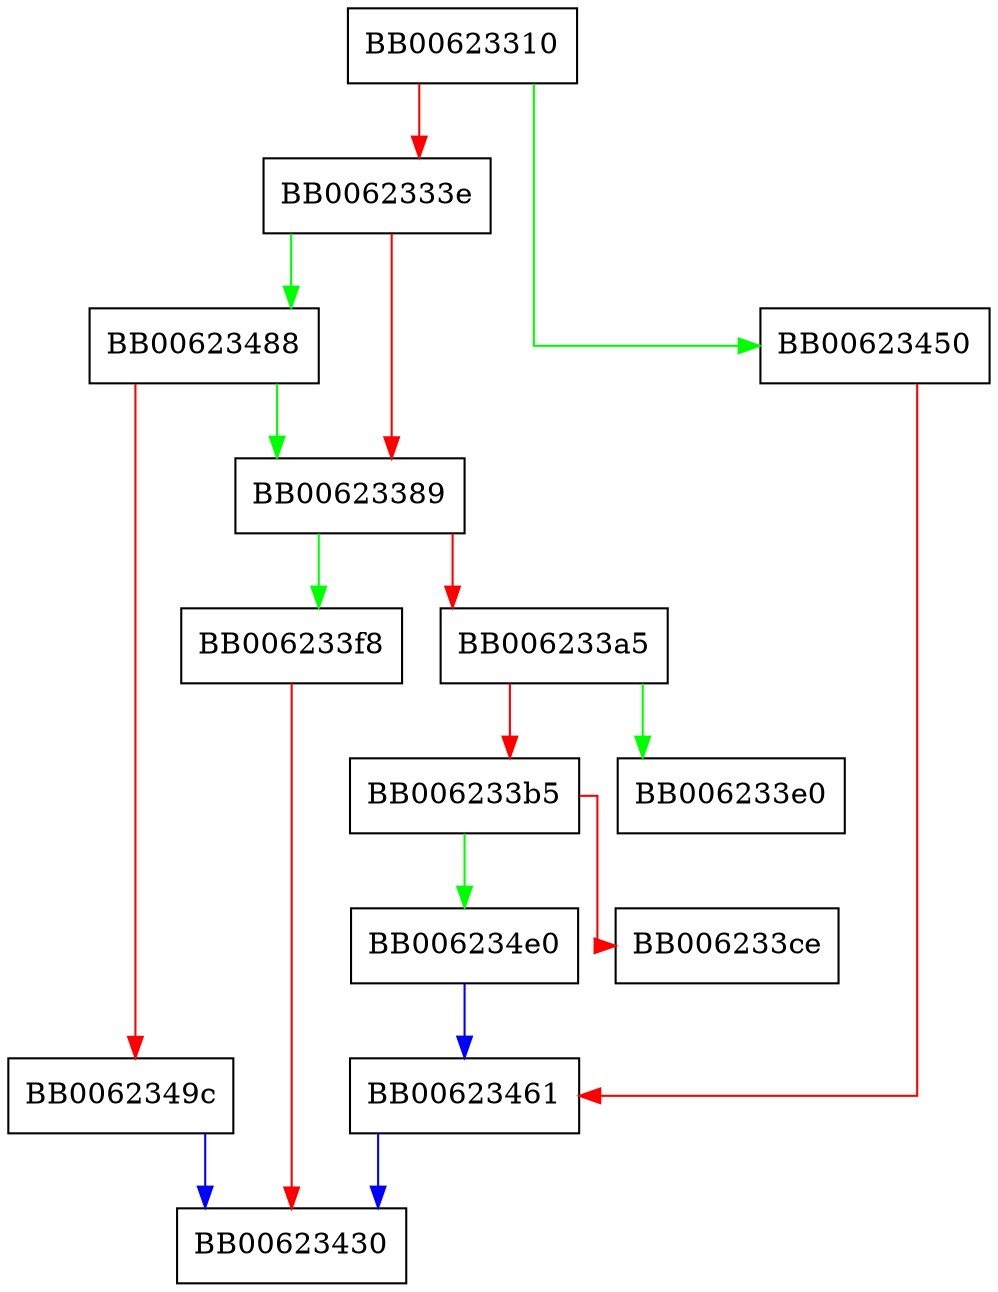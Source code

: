 digraph pkcs7_bio_add_digest {
  node [shape="box"];
  graph [splines=ortho];
  BB00623310 -> BB00623450 [color="green"];
  BB00623310 -> BB0062333e [color="red"];
  BB0062333e -> BB00623488 [color="green"];
  BB0062333e -> BB00623389 [color="red"];
  BB00623389 -> BB006233f8 [color="green"];
  BB00623389 -> BB006233a5 [color="red"];
  BB006233a5 -> BB006233e0 [color="green"];
  BB006233a5 -> BB006233b5 [color="red"];
  BB006233b5 -> BB006234e0 [color="green"];
  BB006233b5 -> BB006233ce [color="red"];
  BB006233f8 -> BB00623430 [color="red"];
  BB00623450 -> BB00623461 [color="red"];
  BB00623461 -> BB00623430 [color="blue"];
  BB00623488 -> BB00623389 [color="green"];
  BB00623488 -> BB0062349c [color="red"];
  BB0062349c -> BB00623430 [color="blue"];
  BB006234e0 -> BB00623461 [color="blue"];
}